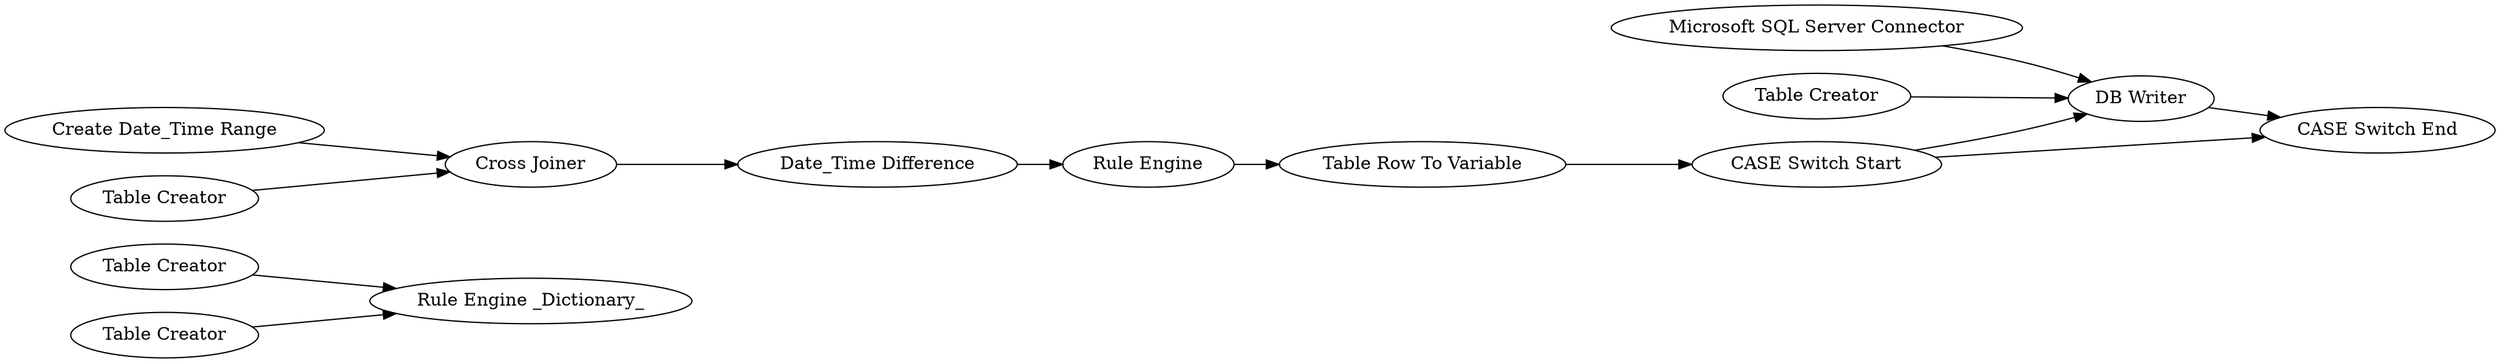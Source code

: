 digraph {
	1 [label="Table Creator"]
	2 [label="Rule Engine _Dictionary_"]
	3 [label="Table Creator"]
	6 [label="Create Date_Time Range"]
	8 [label="Table Creator"]
	9 [label="Cross Joiner"]
	10 [label="Date_Time Difference"]
	12 [label="Rule Engine"]
	13 [label="Table Row To Variable"]
	14 [label="CASE Switch Start"]
	15 [label="DB Writer"]
	16 [label="Microsoft SQL Server Connector"]
	17 [label="CASE Switch End"]
	18 [label="Table Creator"]
	1 -> 2
	3 -> 2
	6 -> 9
	8 -> 9
	9 -> 10
	10 -> 12
	12 -> 13
	13 -> 14
	14 -> 15
	14 -> 17
	15 -> 17
	16 -> 15
	18 -> 15
	rankdir=LR
}

